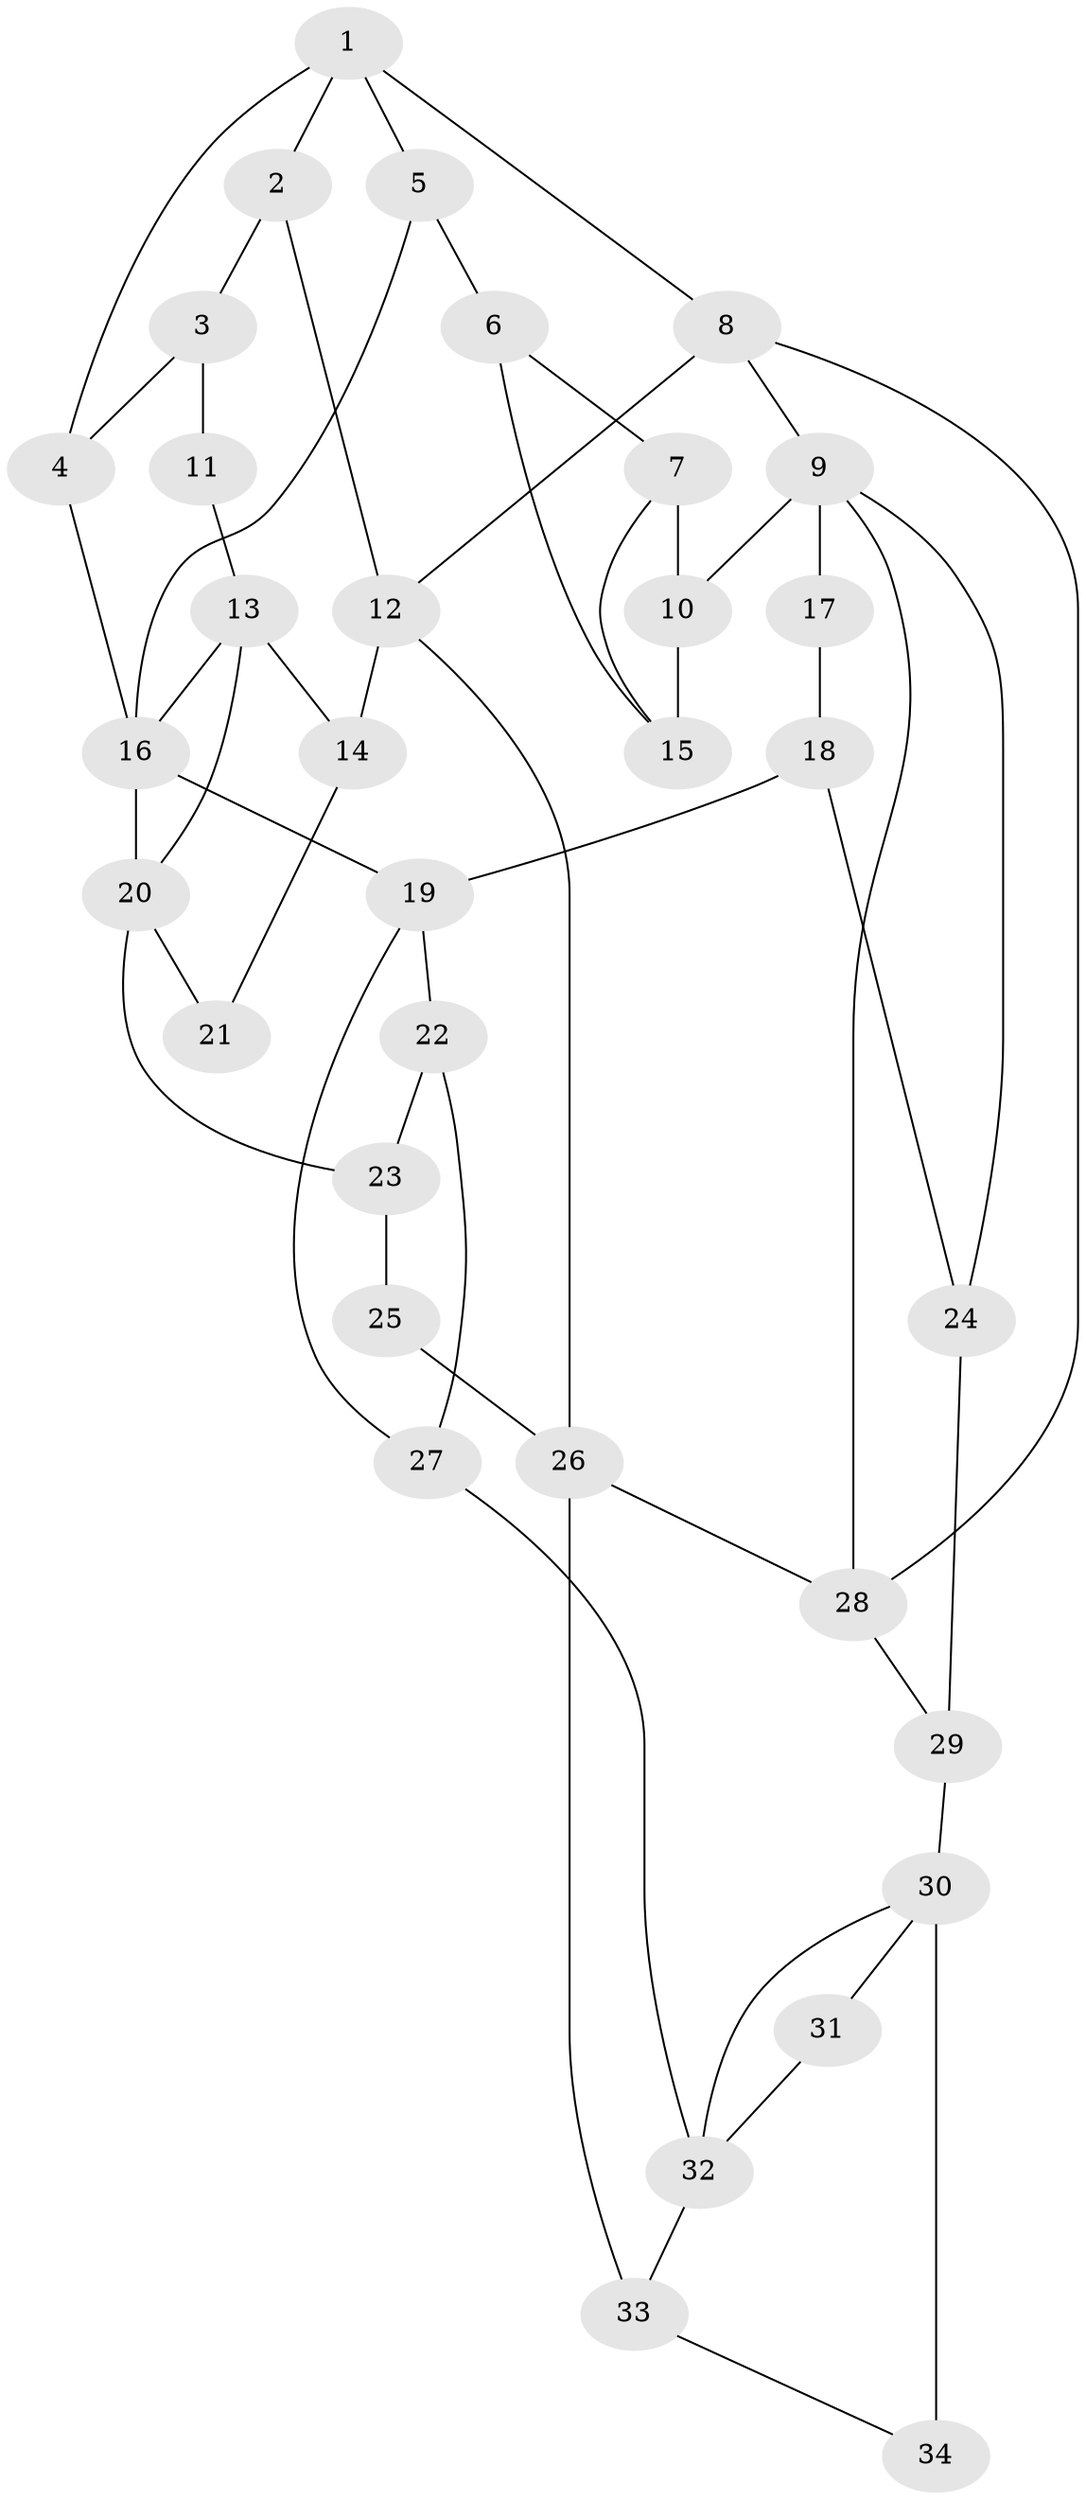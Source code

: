 // original degree distribution, {3: 0.03614457831325301, 4: 0.24096385542168675, 6: 0.2289156626506024, 5: 0.4939759036144578}
// Generated by graph-tools (version 1.1) at 2025/54/03/04/25 22:54:10]
// undirected, 34 vertices, 55 edges
graph export_dot {
  node [color=gray90,style=filled];
  1;
  2;
  3;
  4;
  5;
  6;
  7;
  8;
  9;
  10;
  11;
  12;
  13;
  14;
  15;
  16;
  17;
  18;
  19;
  20;
  21;
  22;
  23;
  24;
  25;
  26;
  27;
  28;
  29;
  30;
  31;
  32;
  33;
  34;
  1 -- 2 [weight=1.0];
  1 -- 4 [weight=1.0];
  1 -- 5 [weight=1.0];
  1 -- 8 [weight=1.0];
  2 -- 3 [weight=1.0];
  2 -- 12 [weight=1.0];
  3 -- 4 [weight=1.0];
  3 -- 11 [weight=2.0];
  4 -- 16 [weight=1.0];
  5 -- 6 [weight=1.0];
  5 -- 16 [weight=1.0];
  6 -- 7 [weight=1.0];
  6 -- 15 [weight=1.0];
  7 -- 10 [weight=1.0];
  7 -- 15 [weight=2.0];
  8 -- 9 [weight=1.0];
  8 -- 12 [weight=1.0];
  8 -- 28 [weight=1.0];
  9 -- 10 [weight=2.0];
  9 -- 17 [weight=1.0];
  9 -- 24 [weight=1.0];
  9 -- 28 [weight=1.0];
  10 -- 15 [weight=1.0];
  11 -- 13 [weight=1.0];
  12 -- 14 [weight=2.0];
  12 -- 26 [weight=2.0];
  13 -- 14 [weight=2.0];
  13 -- 16 [weight=1.0];
  13 -- 20 [weight=1.0];
  14 -- 21 [weight=2.0];
  16 -- 19 [weight=2.0];
  16 -- 20 [weight=1.0];
  17 -- 18 [weight=2.0];
  18 -- 19 [weight=2.0];
  18 -- 24 [weight=2.0];
  19 -- 22 [weight=1.0];
  19 -- 27 [weight=1.0];
  20 -- 21 [weight=1.0];
  20 -- 23 [weight=2.0];
  22 -- 23 [weight=2.0];
  22 -- 27 [weight=1.0];
  23 -- 25 [weight=2.0];
  24 -- 29 [weight=3.0];
  25 -- 26 [weight=2.0];
  26 -- 28 [weight=1.0];
  26 -- 33 [weight=2.0];
  27 -- 32 [weight=2.0];
  28 -- 29 [weight=1.0];
  29 -- 30 [weight=2.0];
  30 -- 31 [weight=1.0];
  30 -- 32 [weight=1.0];
  30 -- 34 [weight=2.0];
  31 -- 32 [weight=2.0];
  32 -- 33 [weight=1.0];
  33 -- 34 [weight=1.0];
}
